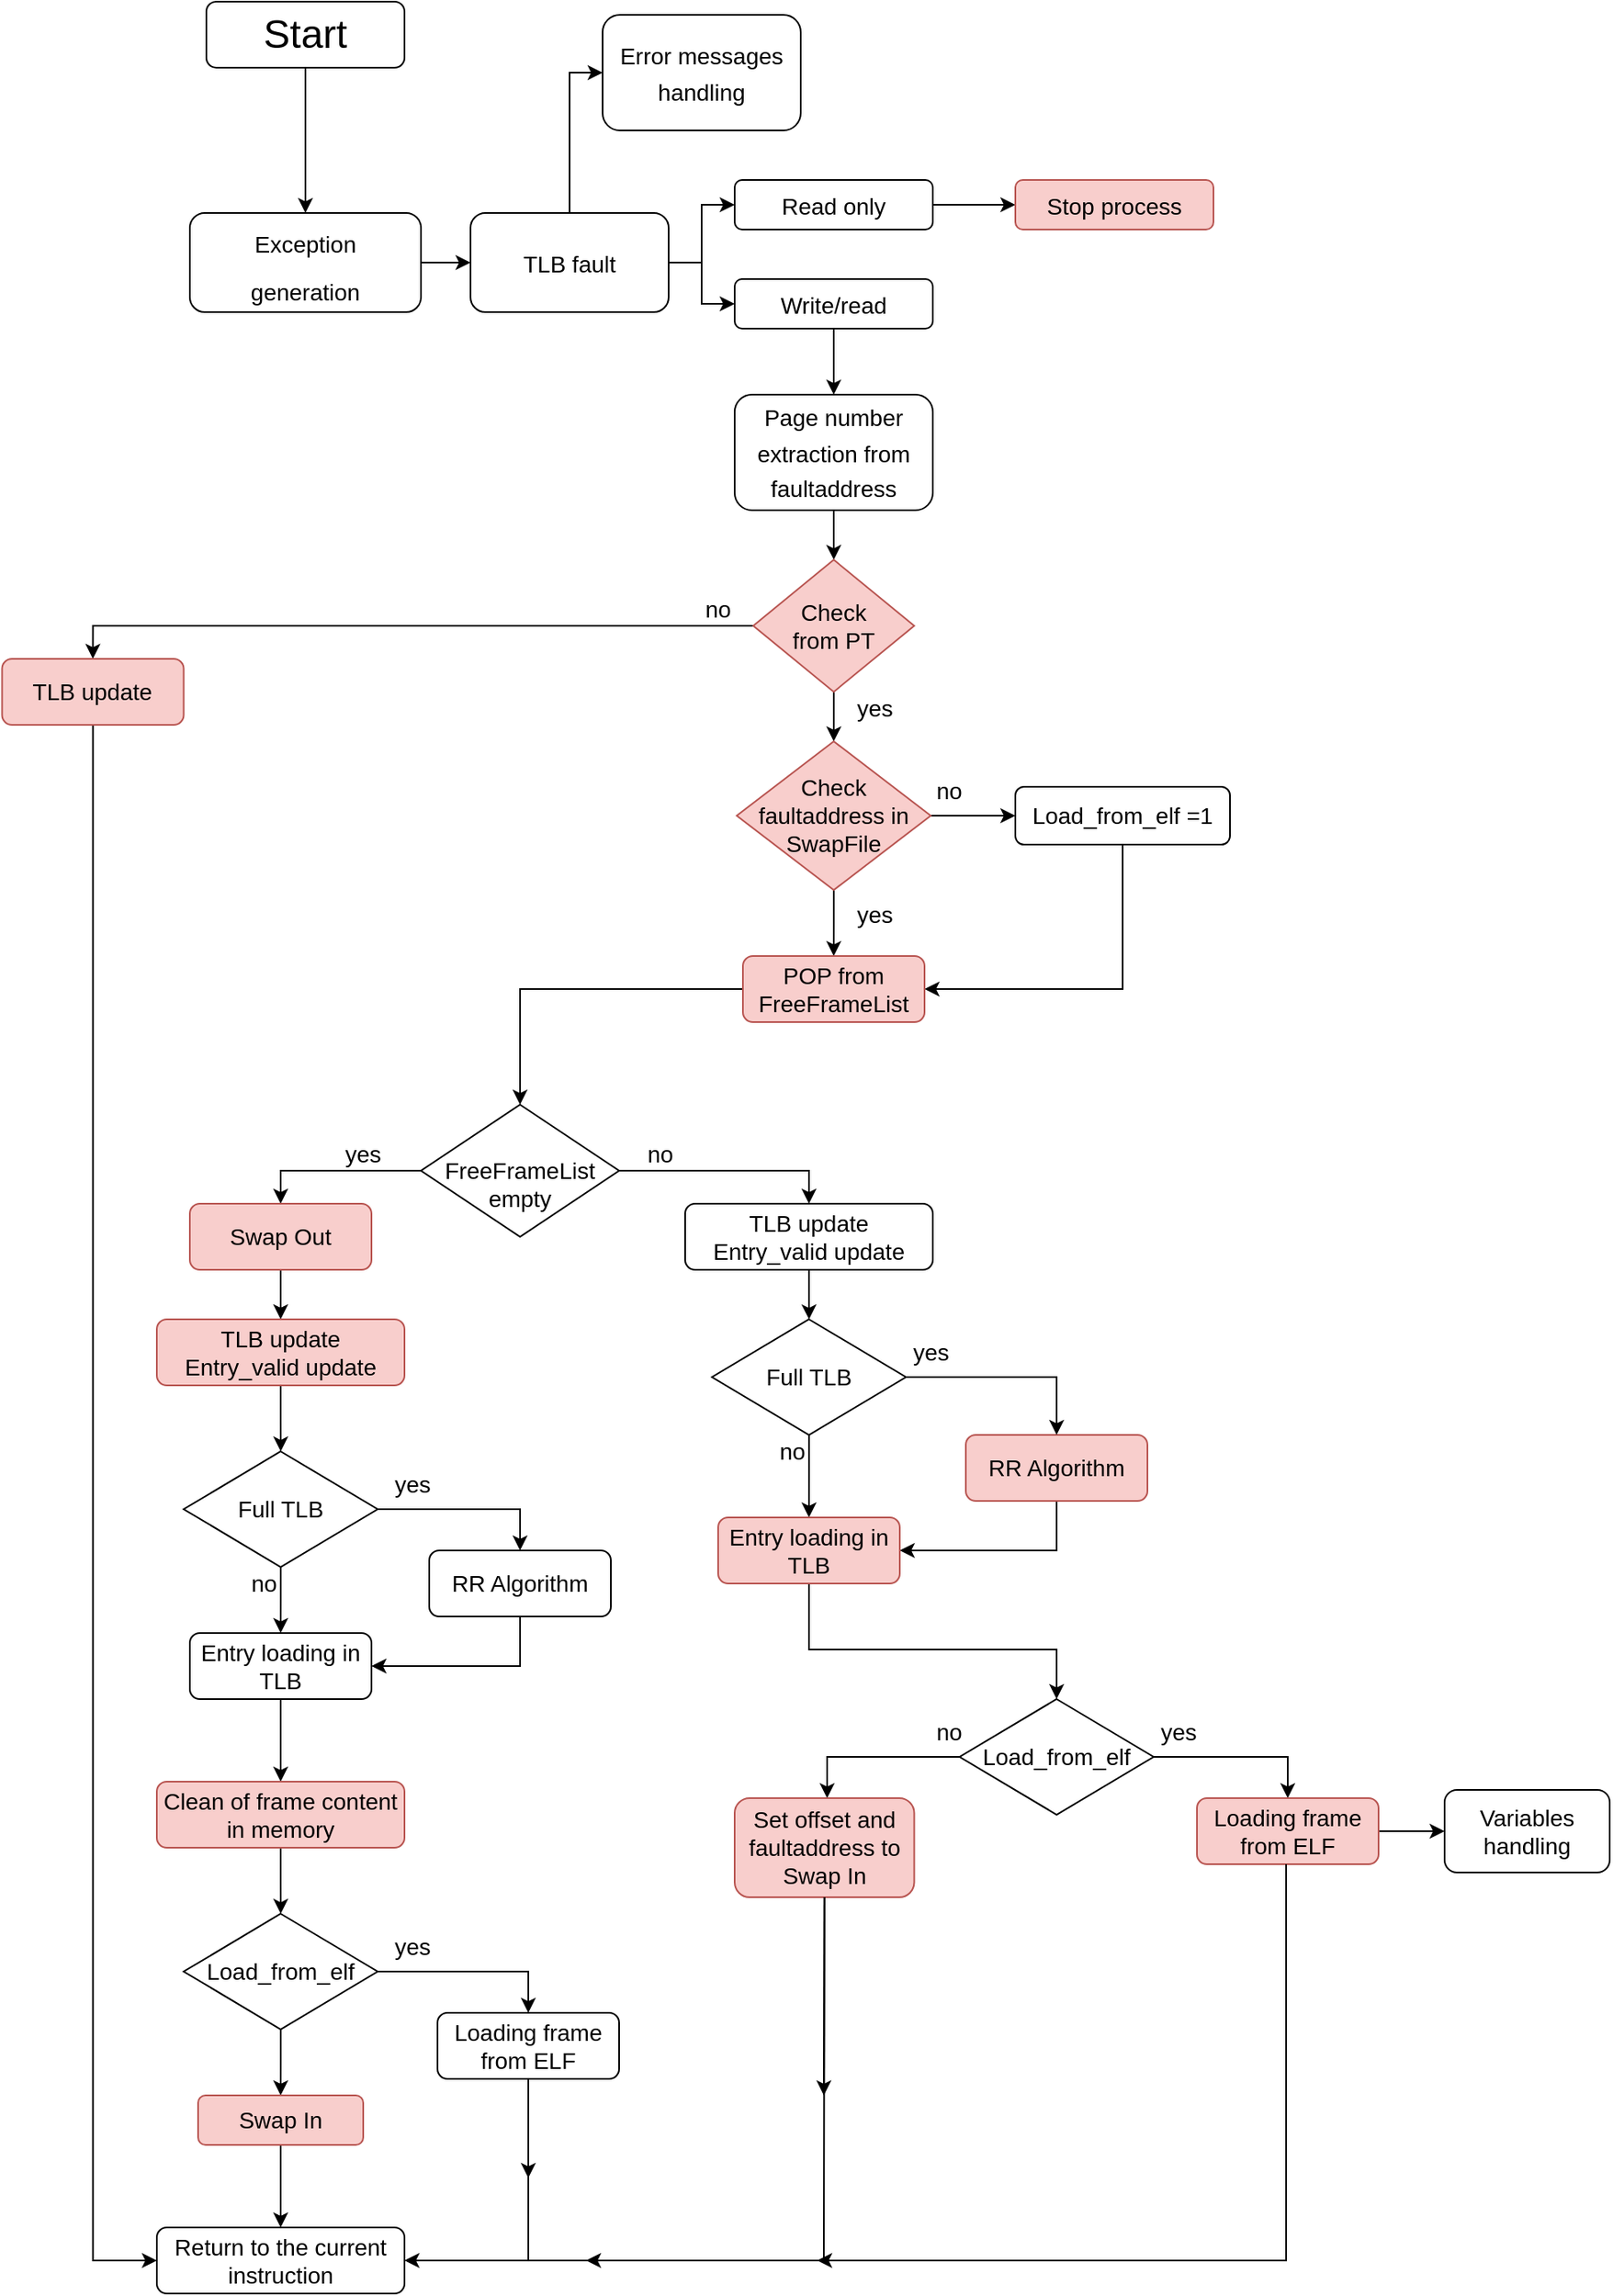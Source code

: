 <mxfile version="21.1.1" type="github" pages="3">
  <diagram id="C5RBs43oDa-KdzZeNtuy" name="VM Fault">
    <mxGraphModel dx="900" dy="529" grid="0" gridSize="10" guides="1" tooltips="1" connect="1" arrows="1" fold="1" page="1" pageScale="1" pageWidth="827" pageHeight="1169" math="0" shadow="0">
      <root>
        <mxCell id="WIyWlLk6GJQsqaUBKTNV-0" />
        <mxCell id="WIyWlLk6GJQsqaUBKTNV-1" parent="WIyWlLk6GJQsqaUBKTNV-0" />
        <mxCell id="gjD_-75JLr6LIN9-Wh-N-2" value="" style="edgeStyle=orthogonalEdgeStyle;rounded=0;orthogonalLoop=1;jettySize=auto;html=1;fontSize=18;" parent="WIyWlLk6GJQsqaUBKTNV-1" source="WIyWlLk6GJQsqaUBKTNV-3" target="gjD_-75JLr6LIN9-Wh-N-1" edge="1">
          <mxGeometry relative="1" as="geometry" />
        </mxCell>
        <mxCell id="WIyWlLk6GJQsqaUBKTNV-3" value="&lt;font style=&quot;font-size: 24px;&quot;&gt;Start&lt;/font&gt;" style="rounded=1;whiteSpace=wrap;html=1;fontSize=12;glass=0;strokeWidth=1;shadow=0;" parent="WIyWlLk6GJQsqaUBKTNV-1" vertex="1">
          <mxGeometry x="160" y="22" width="120" height="40" as="geometry" />
        </mxCell>
        <mxCell id="gjD_-75JLr6LIN9-Wh-N-12" value="" style="edgeStyle=orthogonalEdgeStyle;rounded=0;orthogonalLoop=1;jettySize=auto;html=1;fontSize=18;" parent="WIyWlLk6GJQsqaUBKTNV-1" source="gjD_-75JLr6LIN9-Wh-N-1" target="gjD_-75JLr6LIN9-Wh-N-9" edge="1">
          <mxGeometry relative="1" as="geometry" />
        </mxCell>
        <mxCell id="gjD_-75JLr6LIN9-Wh-N-1" value="&lt;div&gt;&lt;font style=&quot;font-size: 14px;&quot;&gt;Exception&lt;/font&gt; &lt;font style=&quot;font-size: 14px;&quot;&gt;&lt;br&gt;&lt;/font&gt;&lt;/div&gt;&lt;div&gt;&lt;font style=&quot;font-size: 14px;&quot;&gt;generation&lt;/font&gt;&lt;/div&gt;" style="rounded=1;whiteSpace=wrap;html=1;fontSize=24;" parent="WIyWlLk6GJQsqaUBKTNV-1" vertex="1">
          <mxGeometry x="150" y="150" width="140" height="60" as="geometry" />
        </mxCell>
        <mxCell id="gjD_-75JLr6LIN9-Wh-N-8" value="" style="edgeStyle=orthogonalEdgeStyle;rounded=0;orthogonalLoop=1;jettySize=auto;html=1;fontSize=18;" parent="WIyWlLk6GJQsqaUBKTNV-1" source="gjD_-75JLr6LIN9-Wh-N-3" target="gjD_-75JLr6LIN9-Wh-N-7" edge="1">
          <mxGeometry relative="1" as="geometry" />
        </mxCell>
        <mxCell id="gjD_-75JLr6LIN9-Wh-N-3" value="&lt;font style=&quot;font-size: 14px;&quot;&gt;Read only&lt;/font&gt;" style="rounded=1;whiteSpace=wrap;html=1;fontSize=18;" parent="WIyWlLk6GJQsqaUBKTNV-1" vertex="1">
          <mxGeometry x="480" y="130" width="120" height="30" as="geometry" />
        </mxCell>
        <mxCell id="gjD_-75JLr6LIN9-Wh-N-16" value="" style="edgeStyle=orthogonalEdgeStyle;rounded=0;orthogonalLoop=1;jettySize=auto;html=1;fontSize=14;" parent="WIyWlLk6GJQsqaUBKTNV-1" source="gjD_-75JLr6LIN9-Wh-N-4" target="gjD_-75JLr6LIN9-Wh-N-15" edge="1">
          <mxGeometry relative="1" as="geometry" />
        </mxCell>
        <mxCell id="gjD_-75JLr6LIN9-Wh-N-4" value="&lt;font style=&quot;font-size: 14px;&quot;&gt;Write/read&lt;/font&gt;" style="rounded=1;whiteSpace=wrap;html=1;fontSize=18;" parent="WIyWlLk6GJQsqaUBKTNV-1" vertex="1">
          <mxGeometry x="480" y="190" width="120" height="30" as="geometry" />
        </mxCell>
        <mxCell id="gjD_-75JLr6LIN9-Wh-N-7" value="&lt;font style=&quot;font-size: 14px;&quot;&gt;Stop process&lt;/font&gt;" style="rounded=1;whiteSpace=wrap;html=1;fontSize=18;fillColor=#f8cecc;strokeColor=#b85450;" parent="WIyWlLk6GJQsqaUBKTNV-1" vertex="1">
          <mxGeometry x="650" y="130" width="120" height="30" as="geometry" />
        </mxCell>
        <mxCell id="gjD_-75JLr6LIN9-Wh-N-10" value="" style="edgeStyle=orthogonalEdgeStyle;rounded=0;orthogonalLoop=1;jettySize=auto;html=1;fontSize=18;" parent="WIyWlLk6GJQsqaUBKTNV-1" source="gjD_-75JLr6LIN9-Wh-N-9" target="gjD_-75JLr6LIN9-Wh-N-4" edge="1">
          <mxGeometry relative="1" as="geometry" />
        </mxCell>
        <mxCell id="gjD_-75JLr6LIN9-Wh-N-11" style="edgeStyle=orthogonalEdgeStyle;rounded=0;orthogonalLoop=1;jettySize=auto;html=1;entryX=0;entryY=0.5;entryDx=0;entryDy=0;fontSize=18;" parent="WIyWlLk6GJQsqaUBKTNV-1" source="gjD_-75JLr6LIN9-Wh-N-9" target="gjD_-75JLr6LIN9-Wh-N-3" edge="1">
          <mxGeometry relative="1" as="geometry" />
        </mxCell>
        <mxCell id="gjD_-75JLr6LIN9-Wh-N-14" value="" style="edgeStyle=orthogonalEdgeStyle;rounded=0;orthogonalLoop=1;jettySize=auto;html=1;fontSize=18;" parent="WIyWlLk6GJQsqaUBKTNV-1" source="gjD_-75JLr6LIN9-Wh-N-9" target="gjD_-75JLr6LIN9-Wh-N-13" edge="1">
          <mxGeometry relative="1" as="geometry">
            <Array as="points">
              <mxPoint x="380" y="65" />
            </Array>
          </mxGeometry>
        </mxCell>
        <mxCell id="gjD_-75JLr6LIN9-Wh-N-9" value="&lt;font style=&quot;font-size: 14px;&quot;&gt;TLB fault&lt;/font&gt;" style="rounded=1;whiteSpace=wrap;html=1;fontSize=18;" parent="WIyWlLk6GJQsqaUBKTNV-1" vertex="1">
          <mxGeometry x="320" y="150" width="120" height="60" as="geometry" />
        </mxCell>
        <mxCell id="gjD_-75JLr6LIN9-Wh-N-13" value="&lt;font style=&quot;font-size: 14px;&quot;&gt;Error messages handling&lt;/font&gt;" style="rounded=1;whiteSpace=wrap;html=1;fontSize=18;" parent="WIyWlLk6GJQsqaUBKTNV-1" vertex="1">
          <mxGeometry x="400" y="30" width="120" height="70" as="geometry" />
        </mxCell>
        <mxCell id="gjD_-75JLr6LIN9-Wh-N-18" value="" style="edgeStyle=orthogonalEdgeStyle;rounded=0;orthogonalLoop=1;jettySize=auto;html=1;fontSize=14;" parent="WIyWlLk6GJQsqaUBKTNV-1" source="gjD_-75JLr6LIN9-Wh-N-15" target="gjD_-75JLr6LIN9-Wh-N-17" edge="1">
          <mxGeometry relative="1" as="geometry" />
        </mxCell>
        <mxCell id="gjD_-75JLr6LIN9-Wh-N-15" value="&lt;font style=&quot;font-size: 14px;&quot;&gt;Page number extraction from faultaddress&lt;/font&gt;" style="rounded=1;whiteSpace=wrap;html=1;fontSize=18;" parent="WIyWlLk6GJQsqaUBKTNV-1" vertex="1">
          <mxGeometry x="480" y="260" width="120" height="70" as="geometry" />
        </mxCell>
        <mxCell id="gjD_-75JLr6LIN9-Wh-N-20" value="" style="edgeStyle=orthogonalEdgeStyle;rounded=0;orthogonalLoop=1;jettySize=auto;html=1;fontSize=14;entryX=0.5;entryY=0;entryDx=0;entryDy=0;" parent="WIyWlLk6GJQsqaUBKTNV-1" source="gjD_-75JLr6LIN9-Wh-N-17" target="gjD_-75JLr6LIN9-Wh-N-23" edge="1">
          <mxGeometry relative="1" as="geometry">
            <mxPoint x="510" y="470" as="targetPoint" />
          </mxGeometry>
        </mxCell>
        <mxCell id="gjD_-75JLr6LIN9-Wh-N-25" style="edgeStyle=orthogonalEdgeStyle;rounded=0;orthogonalLoop=1;jettySize=auto;html=1;entryX=0.5;entryY=0;entryDx=0;entryDy=0;fontSize=14;" parent="WIyWlLk6GJQsqaUBKTNV-1" source="gjD_-75JLr6LIN9-Wh-N-17" target="gjD_-75JLr6LIN9-Wh-N-24" edge="1">
          <mxGeometry relative="1" as="geometry" />
        </mxCell>
        <mxCell id="gjD_-75JLr6LIN9-Wh-N-17" value="&lt;div&gt;Check &lt;br&gt;&lt;/div&gt;&lt;div&gt;from PT&lt;/div&gt;" style="rhombus;whiteSpace=wrap;html=1;fontSize=14;fillColor=#f8cecc;strokeColor=#b85450;" parent="WIyWlLk6GJQsqaUBKTNV-1" vertex="1">
          <mxGeometry x="491.25" y="360" width="97.5" height="80" as="geometry" />
        </mxCell>
        <mxCell id="gjD_-75JLr6LIN9-Wh-N-21" value="yes" style="text;html=1;strokeColor=none;fillColor=none;align=center;verticalAlign=middle;whiteSpace=wrap;rounded=0;fontSize=14;" parent="WIyWlLk6GJQsqaUBKTNV-1" vertex="1">
          <mxGeometry x="550" y="440" width="30" height="20" as="geometry" />
        </mxCell>
        <mxCell id="gjD_-75JLr6LIN9-Wh-N-22" value="no" style="text;html=1;strokeColor=none;fillColor=none;align=center;verticalAlign=middle;whiteSpace=wrap;rounded=0;fontSize=14;" parent="WIyWlLk6GJQsqaUBKTNV-1" vertex="1">
          <mxGeometry x="455" y="380" width="30" height="20" as="geometry" />
        </mxCell>
        <mxCell id="gjD_-75JLr6LIN9-Wh-N-28" value="" style="edgeStyle=orthogonalEdgeStyle;rounded=0;orthogonalLoop=1;jettySize=auto;html=1;fontSize=14;" parent="WIyWlLk6GJQsqaUBKTNV-1" source="gjD_-75JLr6LIN9-Wh-N-23" target="gjD_-75JLr6LIN9-Wh-N-27" edge="1">
          <mxGeometry relative="1" as="geometry" />
        </mxCell>
        <mxCell id="gjD_-75JLr6LIN9-Wh-N-32" value="" style="edgeStyle=orthogonalEdgeStyle;rounded=0;orthogonalLoop=1;jettySize=auto;html=1;fontSize=14;" parent="WIyWlLk6GJQsqaUBKTNV-1" source="gjD_-75JLr6LIN9-Wh-N-23" target="gjD_-75JLr6LIN9-Wh-N-30" edge="1">
          <mxGeometry relative="1" as="geometry" />
        </mxCell>
        <mxCell id="gjD_-75JLr6LIN9-Wh-N-23" value="&lt;font style=&quot;font-size: 14px;&quot;&gt;Check faultaddress in SwapFile&lt;/font&gt;" style="rhombus;whiteSpace=wrap;html=1;fontSize=14;fillColor=#f8cecc;strokeColor=#b85450;" parent="WIyWlLk6GJQsqaUBKTNV-1" vertex="1">
          <mxGeometry x="481.25" y="470" width="117.5" height="90" as="geometry" />
        </mxCell>
        <mxCell id="gjD_-75JLr6LIN9-Wh-N-97" style="edgeStyle=orthogonalEdgeStyle;rounded=0;orthogonalLoop=1;jettySize=auto;html=1;entryX=0;entryY=0.5;entryDx=0;entryDy=0;fontSize=14;" parent="WIyWlLk6GJQsqaUBKTNV-1" source="gjD_-75JLr6LIN9-Wh-N-24" target="gjD_-75JLr6LIN9-Wh-N-94" edge="1">
          <mxGeometry relative="1" as="geometry" />
        </mxCell>
        <mxCell id="gjD_-75JLr6LIN9-Wh-N-24" value="TLB update" style="rounded=1;whiteSpace=wrap;html=1;fontSize=14;fillColor=#f8cecc;strokeColor=#b85450;" parent="WIyWlLk6GJQsqaUBKTNV-1" vertex="1">
          <mxGeometry x="36.25" y="420" width="110" height="40" as="geometry" />
        </mxCell>
        <mxCell id="gjD_-75JLr6LIN9-Wh-N-37" style="edgeStyle=orthogonalEdgeStyle;rounded=0;orthogonalLoop=1;jettySize=auto;html=1;entryX=1;entryY=0.5;entryDx=0;entryDy=0;fontSize=14;" parent="WIyWlLk6GJQsqaUBKTNV-1" source="gjD_-75JLr6LIN9-Wh-N-27" target="gjD_-75JLr6LIN9-Wh-N-30" edge="1">
          <mxGeometry relative="1" as="geometry">
            <Array as="points">
              <mxPoint x="715" y="620" />
            </Array>
          </mxGeometry>
        </mxCell>
        <mxCell id="gjD_-75JLr6LIN9-Wh-N-27" value="Load_from_elf =1" style="rounded=1;whiteSpace=wrap;html=1;fontSize=14;" parent="WIyWlLk6GJQsqaUBKTNV-1" vertex="1">
          <mxGeometry x="650" y="497.5" width="130" height="35" as="geometry" />
        </mxCell>
        <mxCell id="gjD_-75JLr6LIN9-Wh-N-29" value="no" style="text;html=1;strokeColor=none;fillColor=none;align=center;verticalAlign=middle;whiteSpace=wrap;rounded=0;fontSize=14;" parent="WIyWlLk6GJQsqaUBKTNV-1" vertex="1">
          <mxGeometry x="595" y="490" width="30" height="20" as="geometry" />
        </mxCell>
        <mxCell id="gjD_-75JLr6LIN9-Wh-N-36" value="" style="edgeStyle=orthogonalEdgeStyle;rounded=0;orthogonalLoop=1;jettySize=auto;html=1;fontSize=14;" parent="WIyWlLk6GJQsqaUBKTNV-1" source="gjD_-75JLr6LIN9-Wh-N-30" target="gjD_-75JLr6LIN9-Wh-N-34" edge="1">
          <mxGeometry relative="1" as="geometry" />
        </mxCell>
        <mxCell id="gjD_-75JLr6LIN9-Wh-N-30" value="POP from FreeFrameList" style="rounded=1;whiteSpace=wrap;html=1;fontSize=14;fillColor=#f8cecc;strokeColor=#b85450;" parent="WIyWlLk6GJQsqaUBKTNV-1" vertex="1">
          <mxGeometry x="485" y="600" width="110" height="40" as="geometry" />
        </mxCell>
        <mxCell id="gjD_-75JLr6LIN9-Wh-N-33" value="yes" style="text;html=1;strokeColor=none;fillColor=none;align=center;verticalAlign=middle;whiteSpace=wrap;rounded=0;fontSize=14;" parent="WIyWlLk6GJQsqaUBKTNV-1" vertex="1">
          <mxGeometry x="550" y="565" width="30" height="20" as="geometry" />
        </mxCell>
        <mxCell id="gjD_-75JLr6LIN9-Wh-N-40" style="edgeStyle=orthogonalEdgeStyle;rounded=0;orthogonalLoop=1;jettySize=auto;html=1;entryX=0.5;entryY=0;entryDx=0;entryDy=0;fontSize=14;" parent="WIyWlLk6GJQsqaUBKTNV-1" source="gjD_-75JLr6LIN9-Wh-N-34" target="gjD_-75JLr6LIN9-Wh-N-39" edge="1">
          <mxGeometry relative="1" as="geometry" />
        </mxCell>
        <mxCell id="gjD_-75JLr6LIN9-Wh-N-43" style="edgeStyle=orthogonalEdgeStyle;rounded=0;orthogonalLoop=1;jettySize=auto;html=1;fontSize=14;entryX=0.5;entryY=0;entryDx=0;entryDy=0;" parent="WIyWlLk6GJQsqaUBKTNV-1" source="gjD_-75JLr6LIN9-Wh-N-34" target="gjD_-75JLr6LIN9-Wh-N-42" edge="1">
          <mxGeometry relative="1" as="geometry">
            <mxPoint x="620" y="710" as="targetPoint" />
          </mxGeometry>
        </mxCell>
        <mxCell id="gjD_-75JLr6LIN9-Wh-N-34" value="&lt;div&gt;&lt;br&gt;&lt;/div&gt;&lt;div&gt;FreeFrameList empty&lt;/div&gt;" style="rhombus;whiteSpace=wrap;html=1;fontSize=14;" parent="WIyWlLk6GJQsqaUBKTNV-1" vertex="1">
          <mxGeometry x="290" y="690" width="120" height="80" as="geometry" />
        </mxCell>
        <mxCell id="gjD_-75JLr6LIN9-Wh-N-54" value="" style="edgeStyle=orthogonalEdgeStyle;rounded=0;orthogonalLoop=1;jettySize=auto;html=1;fontSize=14;" parent="WIyWlLk6GJQsqaUBKTNV-1" source="gjD_-75JLr6LIN9-Wh-N-39" target="gjD_-75JLr6LIN9-Wh-N-53" edge="1">
          <mxGeometry relative="1" as="geometry" />
        </mxCell>
        <mxCell id="gjD_-75JLr6LIN9-Wh-N-39" value="Swap Out" style="rounded=1;whiteSpace=wrap;html=1;fontSize=14;fillColor=#f8cecc;strokeColor=#b85450;" parent="WIyWlLk6GJQsqaUBKTNV-1" vertex="1">
          <mxGeometry x="150" y="750" width="110" height="40" as="geometry" />
        </mxCell>
        <mxCell id="gjD_-75JLr6LIN9-Wh-N-41" value="yes" style="text;html=1;strokeColor=none;fillColor=none;align=center;verticalAlign=middle;whiteSpace=wrap;rounded=0;fontSize=14;" parent="WIyWlLk6GJQsqaUBKTNV-1" vertex="1">
          <mxGeometry x="240" y="710" width="30" height="20" as="geometry" />
        </mxCell>
        <mxCell id="gjD_-75JLr6LIN9-Wh-N-47" value="" style="edgeStyle=orthogonalEdgeStyle;rounded=0;orthogonalLoop=1;jettySize=auto;html=1;fontSize=14;" parent="WIyWlLk6GJQsqaUBKTNV-1" source="gjD_-75JLr6LIN9-Wh-N-42" target="gjD_-75JLr6LIN9-Wh-N-46" edge="1">
          <mxGeometry relative="1" as="geometry" />
        </mxCell>
        <mxCell id="gjD_-75JLr6LIN9-Wh-N-42" value="&lt;div&gt;TLB update&lt;/div&gt;&lt;div&gt;Entry_valid update&lt;br&gt;&lt;/div&gt;" style="rounded=1;whiteSpace=wrap;html=1;fontSize=14;" parent="WIyWlLk6GJQsqaUBKTNV-1" vertex="1">
          <mxGeometry x="450" y="750" width="150" height="40" as="geometry" />
        </mxCell>
        <mxCell id="gjD_-75JLr6LIN9-Wh-N-44" value="no" style="text;html=1;strokeColor=none;fillColor=none;align=center;verticalAlign=middle;whiteSpace=wrap;rounded=0;fontSize=14;" parent="WIyWlLk6GJQsqaUBKTNV-1" vertex="1">
          <mxGeometry x="420" y="710" width="30" height="20" as="geometry" />
        </mxCell>
        <mxCell id="gjD_-75JLr6LIN9-Wh-N-52" style="edgeStyle=orthogonalEdgeStyle;rounded=0;orthogonalLoop=1;jettySize=auto;html=1;entryX=1;entryY=0.5;entryDx=0;entryDy=0;fontSize=14;" parent="WIyWlLk6GJQsqaUBKTNV-1" source="gjD_-75JLr6LIN9-Wh-N-45" target="gjD_-75JLr6LIN9-Wh-N-49" edge="1">
          <mxGeometry relative="1" as="geometry">
            <Array as="points">
              <mxPoint x="675" y="960" />
            </Array>
          </mxGeometry>
        </mxCell>
        <mxCell id="gjD_-75JLr6LIN9-Wh-N-45" value="RR Algorithm" style="rounded=1;whiteSpace=wrap;html=1;fontSize=14;fillColor=#f8cecc;strokeColor=#b85450;" parent="WIyWlLk6GJQsqaUBKTNV-1" vertex="1">
          <mxGeometry x="620" y="890" width="110" height="40" as="geometry" />
        </mxCell>
        <mxCell id="gjD_-75JLr6LIN9-Wh-N-48" style="edgeStyle=orthogonalEdgeStyle;rounded=0;orthogonalLoop=1;jettySize=auto;html=1;entryX=0.5;entryY=0;entryDx=0;entryDy=0;fontSize=14;" parent="WIyWlLk6GJQsqaUBKTNV-1" source="gjD_-75JLr6LIN9-Wh-N-46" target="gjD_-75JLr6LIN9-Wh-N-45" edge="1">
          <mxGeometry relative="1" as="geometry" />
        </mxCell>
        <mxCell id="gjD_-75JLr6LIN9-Wh-N-51" value="" style="edgeStyle=orthogonalEdgeStyle;rounded=0;orthogonalLoop=1;jettySize=auto;html=1;fontSize=14;" parent="WIyWlLk6GJQsqaUBKTNV-1" source="gjD_-75JLr6LIN9-Wh-N-46" target="gjD_-75JLr6LIN9-Wh-N-49" edge="1">
          <mxGeometry relative="1" as="geometry" />
        </mxCell>
        <mxCell id="gjD_-75JLr6LIN9-Wh-N-46" value="Full TLB" style="rhombus;whiteSpace=wrap;html=1;fontSize=14;" parent="WIyWlLk6GJQsqaUBKTNV-1" vertex="1">
          <mxGeometry x="466.25" y="820" width="117.5" height="70" as="geometry" />
        </mxCell>
        <mxCell id="gjD_-75JLr6LIN9-Wh-N-68" value="" style="edgeStyle=orthogonalEdgeStyle;rounded=0;orthogonalLoop=1;jettySize=auto;html=1;fontSize=14;" parent="WIyWlLk6GJQsqaUBKTNV-1" source="gjD_-75JLr6LIN9-Wh-N-49" target="gjD_-75JLr6LIN9-Wh-N-67" edge="1">
          <mxGeometry relative="1" as="geometry">
            <Array as="points">
              <mxPoint x="525" y="1020" />
              <mxPoint x="675" y="1020" />
            </Array>
          </mxGeometry>
        </mxCell>
        <mxCell id="gjD_-75JLr6LIN9-Wh-N-49" value="Entry loading in TLB" style="rounded=1;whiteSpace=wrap;html=1;fontSize=14;fillColor=#f8cecc;strokeColor=#b85450;" parent="WIyWlLk6GJQsqaUBKTNV-1" vertex="1">
          <mxGeometry x="470" y="940" width="110" height="40" as="geometry" />
        </mxCell>
        <mxCell id="gjD_-75JLr6LIN9-Wh-N-57" value="" style="edgeStyle=orthogonalEdgeStyle;rounded=0;orthogonalLoop=1;jettySize=auto;html=1;fontSize=14;" parent="WIyWlLk6GJQsqaUBKTNV-1" source="gjD_-75JLr6LIN9-Wh-N-53" target="gjD_-75JLr6LIN9-Wh-N-56" edge="1">
          <mxGeometry relative="1" as="geometry" />
        </mxCell>
        <mxCell id="gjD_-75JLr6LIN9-Wh-N-53" value="&lt;div&gt;TLB update&lt;/div&gt;&lt;div&gt;Entry_valid update&lt;br&gt;&lt;/div&gt;" style="rounded=1;whiteSpace=wrap;html=1;fontSize=14;fillColor=#f8cecc;strokeColor=#b85450;" parent="WIyWlLk6GJQsqaUBKTNV-1" vertex="1">
          <mxGeometry x="130" y="820" width="150" height="40" as="geometry" />
        </mxCell>
        <mxCell id="gjD_-75JLr6LIN9-Wh-N-60" style="edgeStyle=orthogonalEdgeStyle;rounded=0;orthogonalLoop=1;jettySize=auto;html=1;entryX=0.5;entryY=0;entryDx=0;entryDy=0;fontSize=14;" parent="WIyWlLk6GJQsqaUBKTNV-1" source="gjD_-75JLr6LIN9-Wh-N-56" target="gjD_-75JLr6LIN9-Wh-N-59" edge="1">
          <mxGeometry relative="1" as="geometry" />
        </mxCell>
        <mxCell id="gjD_-75JLr6LIN9-Wh-N-62" value="" style="edgeStyle=orthogonalEdgeStyle;rounded=0;orthogonalLoop=1;jettySize=auto;html=1;fontSize=14;" parent="WIyWlLk6GJQsqaUBKTNV-1" source="gjD_-75JLr6LIN9-Wh-N-56" target="gjD_-75JLr6LIN9-Wh-N-61" edge="1">
          <mxGeometry relative="1" as="geometry" />
        </mxCell>
        <mxCell id="gjD_-75JLr6LIN9-Wh-N-56" value="Full TLB" style="rhombus;whiteSpace=wrap;html=1;fontSize=14;" parent="WIyWlLk6GJQsqaUBKTNV-1" vertex="1">
          <mxGeometry x="146.25" y="900" width="117.5" height="70" as="geometry" />
        </mxCell>
        <mxCell id="gjD_-75JLr6LIN9-Wh-N-65" style="edgeStyle=orthogonalEdgeStyle;rounded=0;orthogonalLoop=1;jettySize=auto;html=1;entryX=1;entryY=0.5;entryDx=0;entryDy=0;fontSize=14;" parent="WIyWlLk6GJQsqaUBKTNV-1" source="gjD_-75JLr6LIN9-Wh-N-59" target="gjD_-75JLr6LIN9-Wh-N-61" edge="1">
          <mxGeometry relative="1" as="geometry">
            <Array as="points">
              <mxPoint x="350" y="1030" />
            </Array>
          </mxGeometry>
        </mxCell>
        <mxCell id="gjD_-75JLr6LIN9-Wh-N-59" value="RR Algorithm" style="rounded=1;whiteSpace=wrap;html=1;fontSize=14;" parent="WIyWlLk6GJQsqaUBKTNV-1" vertex="1">
          <mxGeometry x="295" y="960" width="110" height="40" as="geometry" />
        </mxCell>
        <mxCell id="gjD_-75JLr6LIN9-Wh-N-83" value="" style="edgeStyle=orthogonalEdgeStyle;rounded=0;orthogonalLoop=1;jettySize=auto;html=1;fontSize=14;" parent="WIyWlLk6GJQsqaUBKTNV-1" source="gjD_-75JLr6LIN9-Wh-N-61" target="gjD_-75JLr6LIN9-Wh-N-82" edge="1">
          <mxGeometry relative="1" as="geometry" />
        </mxCell>
        <mxCell id="gjD_-75JLr6LIN9-Wh-N-61" value="Entry loading in TLB" style="rounded=1;whiteSpace=wrap;html=1;fontSize=14;" parent="WIyWlLk6GJQsqaUBKTNV-1" vertex="1">
          <mxGeometry x="150" y="1010" width="110" height="40" as="geometry" />
        </mxCell>
        <mxCell id="gjD_-75JLr6LIN9-Wh-N-70" style="edgeStyle=orthogonalEdgeStyle;rounded=0;orthogonalLoop=1;jettySize=auto;html=1;entryX=0.5;entryY=0;entryDx=0;entryDy=0;fontSize=14;" parent="WIyWlLk6GJQsqaUBKTNV-1" source="gjD_-75JLr6LIN9-Wh-N-67" target="gjD_-75JLr6LIN9-Wh-N-69" edge="1">
          <mxGeometry relative="1" as="geometry" />
        </mxCell>
        <mxCell id="gjD_-75JLr6LIN9-Wh-N-75" style="edgeStyle=orthogonalEdgeStyle;rounded=0;orthogonalLoop=1;jettySize=auto;html=1;exitX=0;exitY=0.5;exitDx=0;exitDy=0;fontSize=14;" parent="WIyWlLk6GJQsqaUBKTNV-1" source="gjD_-75JLr6LIN9-Wh-N-67" target="gjD_-75JLr6LIN9-Wh-N-72" edge="1">
          <mxGeometry relative="1" as="geometry">
            <Array as="points">
              <mxPoint x="536" y="1085" />
            </Array>
          </mxGeometry>
        </mxCell>
        <mxCell id="gjD_-75JLr6LIN9-Wh-N-67" value="Load_from_elf" style="rhombus;whiteSpace=wrap;html=1;fontSize=14;" parent="WIyWlLk6GJQsqaUBKTNV-1" vertex="1">
          <mxGeometry x="616.25" y="1050" width="117.5" height="70" as="geometry" />
        </mxCell>
        <mxCell id="gjD_-75JLr6LIN9-Wh-N-85" value="" style="edgeStyle=orthogonalEdgeStyle;rounded=0;orthogonalLoop=1;jettySize=auto;html=1;fontSize=14;" parent="WIyWlLk6GJQsqaUBKTNV-1" source="gjD_-75JLr6LIN9-Wh-N-69" target="gjD_-75JLr6LIN9-Wh-N-84" edge="1">
          <mxGeometry relative="1" as="geometry" />
        </mxCell>
        <mxCell id="gjD_-75JLr6LIN9-Wh-N-69" value="Loading frame from ELF" style="rounded=1;whiteSpace=wrap;html=1;fontSize=14;fillColor=#f8cecc;strokeColor=#b85450;" parent="WIyWlLk6GJQsqaUBKTNV-1" vertex="1">
          <mxGeometry x="760" y="1110" width="110" height="40" as="geometry" />
        </mxCell>
        <mxCell id="gjD_-75JLr6LIN9-Wh-N-71" value="no" style="text;html=1;strokeColor=none;fillColor=none;align=center;verticalAlign=middle;whiteSpace=wrap;rounded=0;fontSize=14;" parent="WIyWlLk6GJQsqaUBKTNV-1" vertex="1">
          <mxGeometry x="595" y="1060" width="30" height="20" as="geometry" />
        </mxCell>
        <mxCell id="gjD_-75JLr6LIN9-Wh-N-72" value="Set offset and faultaddress to Swap In" style="rounded=1;whiteSpace=wrap;html=1;fontSize=14;fillColor=#f8cecc;strokeColor=#b85450;" parent="WIyWlLk6GJQsqaUBKTNV-1" vertex="1">
          <mxGeometry x="480" y="1110" width="108.75" height="60" as="geometry" />
        </mxCell>
        <mxCell id="gjD_-75JLr6LIN9-Wh-N-76" value="yes" style="text;html=1;strokeColor=none;fillColor=none;align=center;verticalAlign=middle;whiteSpace=wrap;rounded=0;fontSize=14;" parent="WIyWlLk6GJQsqaUBKTNV-1" vertex="1">
          <mxGeometry x="733.75" y="1060" width="30" height="20" as="geometry" />
        </mxCell>
        <mxCell id="gjD_-75JLr6LIN9-Wh-N-77" value="yes" style="text;html=1;strokeColor=none;fillColor=none;align=center;verticalAlign=middle;whiteSpace=wrap;rounded=0;fontSize=14;" parent="WIyWlLk6GJQsqaUBKTNV-1" vertex="1">
          <mxGeometry x="583.75" y="830" width="30" height="20" as="geometry" />
        </mxCell>
        <mxCell id="gjD_-75JLr6LIN9-Wh-N-79" value="yes" style="text;html=1;strokeColor=none;fillColor=none;align=center;verticalAlign=middle;whiteSpace=wrap;rounded=0;fontSize=14;" parent="WIyWlLk6GJQsqaUBKTNV-1" vertex="1">
          <mxGeometry x="270" y="910" width="30" height="20" as="geometry" />
        </mxCell>
        <mxCell id="gjD_-75JLr6LIN9-Wh-N-80" value="no" style="text;html=1;strokeColor=none;fillColor=none;align=center;verticalAlign=middle;whiteSpace=wrap;rounded=0;fontSize=14;" parent="WIyWlLk6GJQsqaUBKTNV-1" vertex="1">
          <mxGeometry x="180" y="970" width="30" height="20" as="geometry" />
        </mxCell>
        <mxCell id="gjD_-75JLr6LIN9-Wh-N-81" value="no" style="text;html=1;strokeColor=none;fillColor=none;align=center;verticalAlign=middle;whiteSpace=wrap;rounded=0;fontSize=14;" parent="WIyWlLk6GJQsqaUBKTNV-1" vertex="1">
          <mxGeometry x="500" y="890" width="30" height="20" as="geometry" />
        </mxCell>
        <mxCell id="gjD_-75JLr6LIN9-Wh-N-87" value="" style="edgeStyle=orthogonalEdgeStyle;rounded=0;orthogonalLoop=1;jettySize=auto;html=1;fontSize=14;" parent="WIyWlLk6GJQsqaUBKTNV-1" source="gjD_-75JLr6LIN9-Wh-N-82" target="gjD_-75JLr6LIN9-Wh-N-86" edge="1">
          <mxGeometry relative="1" as="geometry" />
        </mxCell>
        <mxCell id="gjD_-75JLr6LIN9-Wh-N-82" value="Clean of frame content in memory" style="rounded=1;whiteSpace=wrap;html=1;fontSize=14;fillColor=#f8cecc;strokeColor=#b85450;" parent="WIyWlLk6GJQsqaUBKTNV-1" vertex="1">
          <mxGeometry x="130" y="1100" width="150" height="40" as="geometry" />
        </mxCell>
        <mxCell id="gjD_-75JLr6LIN9-Wh-N-84" value="Variables handling" style="rounded=1;whiteSpace=wrap;html=1;fontSize=14;" parent="WIyWlLk6GJQsqaUBKTNV-1" vertex="1">
          <mxGeometry x="910" y="1105" width="100" height="50" as="geometry" />
        </mxCell>
        <mxCell id="gjD_-75JLr6LIN9-Wh-N-89" style="edgeStyle=orthogonalEdgeStyle;rounded=0;orthogonalLoop=1;jettySize=auto;html=1;entryX=0.5;entryY=0;entryDx=0;entryDy=0;fontSize=14;" parent="WIyWlLk6GJQsqaUBKTNV-1" source="gjD_-75JLr6LIN9-Wh-N-86" target="gjD_-75JLr6LIN9-Wh-N-88" edge="1">
          <mxGeometry relative="1" as="geometry" />
        </mxCell>
        <mxCell id="gjD_-75JLr6LIN9-Wh-N-92" value="" style="edgeStyle=orthogonalEdgeStyle;rounded=0;orthogonalLoop=1;jettySize=auto;html=1;fontSize=14;" parent="WIyWlLk6GJQsqaUBKTNV-1" source="gjD_-75JLr6LIN9-Wh-N-86" target="gjD_-75JLr6LIN9-Wh-N-91" edge="1">
          <mxGeometry relative="1" as="geometry" />
        </mxCell>
        <mxCell id="gjD_-75JLr6LIN9-Wh-N-86" value="Load_from_elf" style="rhombus;whiteSpace=wrap;html=1;fontSize=14;" parent="WIyWlLk6GJQsqaUBKTNV-1" vertex="1">
          <mxGeometry x="146.25" y="1180" width="117.5" height="70" as="geometry" />
        </mxCell>
        <mxCell id="gjD_-75JLr6LIN9-Wh-N-96" style="edgeStyle=orthogonalEdgeStyle;rounded=0;orthogonalLoop=1;jettySize=auto;html=1;entryX=1;entryY=0.5;entryDx=0;entryDy=0;fontSize=14;" parent="WIyWlLk6GJQsqaUBKTNV-1" source="gjD_-75JLr6LIN9-Wh-N-88" target="gjD_-75JLr6LIN9-Wh-N-94" edge="1">
          <mxGeometry relative="1" as="geometry">
            <Array as="points">
              <mxPoint x="355" y="1390" />
            </Array>
          </mxGeometry>
        </mxCell>
        <mxCell id="gjD_-75JLr6LIN9-Wh-N-88" value="Loading frame from ELF" style="rounded=1;whiteSpace=wrap;html=1;fontSize=14;" parent="WIyWlLk6GJQsqaUBKTNV-1" vertex="1">
          <mxGeometry x="300" y="1240" width="110" height="40" as="geometry" />
        </mxCell>
        <mxCell id="gjD_-75JLr6LIN9-Wh-N-90" value="yes" style="text;html=1;strokeColor=none;fillColor=none;align=center;verticalAlign=middle;whiteSpace=wrap;rounded=0;fontSize=14;" parent="WIyWlLk6GJQsqaUBKTNV-1" vertex="1">
          <mxGeometry x="270" y="1190" width="30" height="20" as="geometry" />
        </mxCell>
        <mxCell id="gjD_-75JLr6LIN9-Wh-N-95" value="" style="edgeStyle=orthogonalEdgeStyle;rounded=0;orthogonalLoop=1;jettySize=auto;html=1;fontSize=14;" parent="WIyWlLk6GJQsqaUBKTNV-1" source="gjD_-75JLr6LIN9-Wh-N-91" target="gjD_-75JLr6LIN9-Wh-N-94" edge="1">
          <mxGeometry relative="1" as="geometry" />
        </mxCell>
        <mxCell id="gjD_-75JLr6LIN9-Wh-N-91" value="Swap In" style="rounded=1;whiteSpace=wrap;html=1;fontSize=14;fillColor=#f8cecc;strokeColor=#b85450;" parent="WIyWlLk6GJQsqaUBKTNV-1" vertex="1">
          <mxGeometry x="155" y="1290" width="100" height="30" as="geometry" />
        </mxCell>
        <mxCell id="gjD_-75JLr6LIN9-Wh-N-94" value="Return to the current instruction" style="rounded=1;whiteSpace=wrap;html=1;fontSize=14;" parent="WIyWlLk6GJQsqaUBKTNV-1" vertex="1">
          <mxGeometry x="130" y="1370" width="150" height="40" as="geometry" />
        </mxCell>
        <mxCell id="gjD_-75JLr6LIN9-Wh-N-100" value="" style="endArrow=classic;html=1;rounded=0;fontSize=14;exitX=0.5;exitY=1;exitDx=0;exitDy=0;" parent="WIyWlLk6GJQsqaUBKTNV-1" source="gjD_-75JLr6LIN9-Wh-N-72" edge="1">
          <mxGeometry width="50" height="50" relative="1" as="geometry">
            <mxPoint x="560" y="1200" as="sourcePoint" />
            <mxPoint x="390" y="1390" as="targetPoint" />
            <Array as="points">
              <mxPoint x="534" y="1390" />
              <mxPoint x="390" y="1390" />
            </Array>
          </mxGeometry>
        </mxCell>
        <mxCell id="gjD_-75JLr6LIN9-Wh-N-101" value="" style="endArrow=classic;html=1;rounded=0;fontSize=14;exitX=0.5;exitY=1;exitDx=0;exitDy=0;" parent="WIyWlLk6GJQsqaUBKTNV-1" edge="1">
          <mxGeometry width="50" height="50" relative="1" as="geometry">
            <mxPoint x="814" y="1150" as="sourcePoint" />
            <mxPoint x="530" y="1390" as="targetPoint" />
            <Array as="points">
              <mxPoint x="814" y="1390" />
              <mxPoint x="720" y="1390" />
            </Array>
          </mxGeometry>
        </mxCell>
        <mxCell id="gjD_-75JLr6LIN9-Wh-N-102" value="" style="endArrow=classic;html=1;rounded=0;fontSize=14;exitX=0.5;exitY=1;exitDx=0;exitDy=0;" parent="WIyWlLk6GJQsqaUBKTNV-1" source="gjD_-75JLr6LIN9-Wh-N-72" edge="1">
          <mxGeometry width="50" height="50" relative="1" as="geometry">
            <mxPoint x="540" y="1200" as="sourcePoint" />
            <mxPoint x="534" y="1290" as="targetPoint" />
          </mxGeometry>
        </mxCell>
        <mxCell id="gjD_-75JLr6LIN9-Wh-N-103" value="" style="endArrow=none;html=1;rounded=0;fontSize=14;" parent="WIyWlLk6GJQsqaUBKTNV-1" edge="1">
          <mxGeometry width="50" height="50" relative="1" as="geometry">
            <mxPoint x="350" y="1390" as="sourcePoint" />
            <mxPoint x="540" y="1390" as="targetPoint" />
            <Array as="points" />
          </mxGeometry>
        </mxCell>
        <mxCell id="gjD_-75JLr6LIN9-Wh-N-104" value="" style="endArrow=classic;html=1;rounded=0;fontSize=14;exitX=0.5;exitY=1;exitDx=0;exitDy=0;" parent="WIyWlLk6GJQsqaUBKTNV-1" source="gjD_-75JLr6LIN9-Wh-N-88" edge="1">
          <mxGeometry width="50" height="50" relative="1" as="geometry">
            <mxPoint x="560" y="1230" as="sourcePoint" />
            <mxPoint x="355" y="1340" as="targetPoint" />
          </mxGeometry>
        </mxCell>
      </root>
    </mxGraphModel>
  </diagram>
  <diagram id="Q97-YZjc1qkE5XeFl5iF" name="Memory management">
    <mxGraphModel dx="900" dy="529" grid="1" gridSize="10" guides="1" tooltips="1" connect="1" arrows="1" fold="1" page="1" pageScale="1" pageWidth="827" pageHeight="1169" math="0" shadow="0">
      <root>
        <mxCell id="0" />
        <mxCell id="1" parent="0" />
        <mxCell id="xzF2-169_sO8-WdLVfYL-7" value="" style="edgeStyle=orthogonalEdgeStyle;rounded=0;orthogonalLoop=1;jettySize=auto;html=1;" parent="1" source="xzF2-169_sO8-WdLVfYL-1" target="xzF2-169_sO8-WdLVfYL-6" edge="1">
          <mxGeometry relative="1" as="geometry" />
        </mxCell>
        <mxCell id="xzF2-169_sO8-WdLVfYL-1" value="Get first &amp;amp; last&lt;br&gt;physical address" style="rounded=1;whiteSpace=wrap;html=1;" parent="1" vertex="1">
          <mxGeometry x="120" y="210" width="100" height="50" as="geometry" />
        </mxCell>
        <mxCell id="xzF2-169_sO8-WdLVfYL-3" style="edgeStyle=orthogonalEdgeStyle;rounded=0;orthogonalLoop=1;jettySize=auto;html=1;exitX=0.5;exitY=1;exitDx=0;exitDy=0;entryX=0.5;entryY=0;entryDx=0;entryDy=0;" parent="1" source="xzF2-169_sO8-WdLVfYL-2" target="xzF2-169_sO8-WdLVfYL-1" edge="1">
          <mxGeometry relative="1" as="geometry">
            <mxPoint x="175" y="210" as="targetPoint" />
            <mxPoint x="200" y="190" as="sourcePoint" />
          </mxGeometry>
        </mxCell>
        <mxCell id="xzF2-169_sO8-WdLVfYL-2" value="START" style="ellipse;whiteSpace=wrap;html=1;" parent="1" vertex="1">
          <mxGeometry x="125" y="130" width="90" height="50" as="geometry" />
        </mxCell>
        <mxCell id="xzF2-169_sO8-WdLVfYL-9" value="" style="edgeStyle=orthogonalEdgeStyle;rounded=0;orthogonalLoop=1;jettySize=auto;html=1;" parent="1" source="xzF2-169_sO8-WdLVfYL-6" target="xzF2-169_sO8-WdLVfYL-8" edge="1">
          <mxGeometry relative="1" as="geometry" />
        </mxCell>
        <mxCell id="xzF2-169_sO8-WdLVfYL-6" value="Compute number of available frames" style="rounded=1;whiteSpace=wrap;html=1;" parent="1" vertex="1">
          <mxGeometry x="250" y="210" width="120" height="50" as="geometry" />
        </mxCell>
        <mxCell id="xzF2-169_sO8-WdLVfYL-11" value="" style="edgeStyle=orthogonalEdgeStyle;rounded=0;orthogonalLoop=1;jettySize=auto;html=1;" parent="1" source="xzF2-169_sO8-WdLVfYL-8" target="xzF2-169_sO8-WdLVfYL-10" edge="1">
          <mxGeometry relative="1" as="geometry" />
        </mxCell>
        <mxCell id="xzF2-169_sO8-WdLVfYL-8" value="Allocate space for memory management structures" style="rounded=1;whiteSpace=wrap;html=1;" parent="1" vertex="1">
          <mxGeometry x="400" y="205" width="130" height="60" as="geometry" />
        </mxCell>
        <mxCell id="xzF2-169_sO8-WdLVfYL-14" value="" style="edgeStyle=orthogonalEdgeStyle;rounded=0;orthogonalLoop=1;jettySize=auto;html=1;" parent="1" source="xzF2-169_sO8-WdLVfYL-10" target="xzF2-169_sO8-WdLVfYL-13" edge="1">
          <mxGeometry relative="1" as="geometry" />
        </mxCell>
        <mxCell id="xzF2-169_sO8-WdLVfYL-10" value="Initialize the allocated structures" style="rounded=1;whiteSpace=wrap;html=1;" parent="1" vertex="1">
          <mxGeometry x="560" y="210" width="110" height="50" as="geometry" />
        </mxCell>
        <mxCell id="xzF2-169_sO8-WdLVfYL-16" value="" style="edgeStyle=orthogonalEdgeStyle;rounded=0;orthogonalLoop=1;jettySize=auto;html=1;" parent="1" source="xzF2-169_sO8-WdLVfYL-13" target="xzF2-169_sO8-WdLVfYL-15" edge="1">
          <mxGeometry relative="1" as="geometry" />
        </mxCell>
        <mxCell id="xzF2-169_sO8-WdLVfYL-13" value="Set first page as allocated" style="rounded=1;whiteSpace=wrap;html=1;" parent="1" vertex="1">
          <mxGeometry x="700" y="210" width="100" height="50" as="geometry" />
        </mxCell>
        <mxCell id="xzF2-169_sO8-WdLVfYL-19" value="" style="edgeStyle=orthogonalEdgeStyle;rounded=0;orthogonalLoop=1;jettySize=auto;html=1;" parent="1" source="xzF2-169_sO8-WdLVfYL-15" target="xzF2-169_sO8-WdLVfYL-18" edge="1">
          <mxGeometry relative="1" as="geometry" />
        </mxCell>
        <mxCell id="xzF2-169_sO8-WdLVfYL-15" value="set ram_initialized boolean to true" style="rounded=1;whiteSpace=wrap;html=1;" parent="1" vertex="1">
          <mxGeometry x="830" y="210" width="110" height="50" as="geometry" />
        </mxCell>
        <mxCell id="xzF2-169_sO8-WdLVfYL-18" value="STOP" style="ellipse;whiteSpace=wrap;html=1;" parent="1" vertex="1">
          <mxGeometry x="840" y="290" width="90" height="50" as="geometry" />
        </mxCell>
        <mxCell id="xzF2-169_sO8-WdLVfYL-21" value="&lt;font style=&quot;font-size: 31px;&quot;&gt;INITIALIZATION&lt;/font&gt;" style="text;html=1;strokeColor=none;fillColor=none;align=center;verticalAlign=middle;whiteSpace=wrap;rounded=0;" parent="1" vertex="1">
          <mxGeometry x="120" y="70" width="260" height="50" as="geometry" />
        </mxCell>
        <mxCell id="xzF2-169_sO8-WdLVfYL-22" value="&lt;font style=&quot;font-size: 31px;&quot;&gt;ALLOCATION&lt;/font&gt;" style="text;html=1;strokeColor=none;fillColor=none;align=center;verticalAlign=middle;whiteSpace=wrap;rounded=0;" parent="1" vertex="1">
          <mxGeometry x="120" y="370" width="230" height="50" as="geometry" />
        </mxCell>
        <mxCell id="xRZFoAtRTlZ39J5naziJ-2" value="" style="edgeStyle=orthogonalEdgeStyle;rounded=0;orthogonalLoop=1;jettySize=auto;html=1;" parent="1" source="xzF2-169_sO8-WdLVfYL-23" target="xRZFoAtRTlZ39J5naziJ-1" edge="1">
          <mxGeometry relative="1" as="geometry" />
        </mxCell>
        <mxCell id="xzF2-169_sO8-WdLVfYL-23" value="START" style="ellipse;whiteSpace=wrap;html=1;" parent="1" vertex="1">
          <mxGeometry x="125" y="430" width="90" height="50" as="geometry" />
        </mxCell>
        <mxCell id="xRZFoAtRTlZ39J5naziJ-4" style="edgeStyle=orthogonalEdgeStyle;rounded=0;orthogonalLoop=1;jettySize=auto;html=1;entryX=0;entryY=0.5;entryDx=0;entryDy=0;" parent="1" source="xRZFoAtRTlZ39J5naziJ-1" target="xRZFoAtRTlZ39J5naziJ-3" edge="1">
          <mxGeometry relative="1" as="geometry" />
        </mxCell>
        <mxCell id="xRZFoAtRTlZ39J5naziJ-1" value="Convert requested pages to bytes" style="rounded=1;whiteSpace=wrap;html=1;" parent="1" vertex="1">
          <mxGeometry x="115" y="510" width="110" height="50" as="geometry" />
        </mxCell>
        <mxCell id="xRZFoAtRTlZ39J5naziJ-6" style="edgeStyle=orthogonalEdgeStyle;rounded=0;orthogonalLoop=1;jettySize=auto;html=1;entryX=0.5;entryY=0;entryDx=0;entryDy=0;" parent="1" source="xRZFoAtRTlZ39J5naziJ-3" target="xRZFoAtRTlZ39J5naziJ-5" edge="1">
          <mxGeometry relative="1" as="geometry" />
        </mxCell>
        <mxCell id="xRZFoAtRTlZ39J5naziJ-11" value="" style="edgeStyle=orthogonalEdgeStyle;rounded=0;orthogonalLoop=1;jettySize=auto;html=1;" parent="1" source="xRZFoAtRTlZ39J5naziJ-3" target="xRZFoAtRTlZ39J5naziJ-10" edge="1">
          <mxGeometry relative="1" as="geometry" />
        </mxCell>
        <mxCell id="xRZFoAtRTlZ39J5naziJ-3" value="Requested size &lt;br&gt;higher than &lt;br&gt;available space?" style="rhombus;whiteSpace=wrap;html=1;" parent="1" vertex="1">
          <mxGeometry x="378" y="477.5" width="140" height="115" as="geometry" />
        </mxCell>
        <mxCell id="xRZFoAtRTlZ39J5naziJ-60" style="edgeStyle=orthogonalEdgeStyle;rounded=0;orthogonalLoop=1;jettySize=auto;html=1;entryX=0.5;entryY=0;entryDx=0;entryDy=0;" parent="1" source="xRZFoAtRTlZ39J5naziJ-5" target="xRZFoAtRTlZ39J5naziJ-50" edge="1">
          <mxGeometry relative="1" as="geometry" />
        </mxCell>
        <mxCell id="xRZFoAtRTlZ39J5naziJ-5" value="Return 0" style="rounded=1;whiteSpace=wrap;html=1;" parent="1" vertex="1">
          <mxGeometry x="870" y="565" width="100" height="50" as="geometry" />
        </mxCell>
        <mxCell id="xRZFoAtRTlZ39J5naziJ-7" value="Y" style="text;html=1;strokeColor=none;fillColor=none;align=center;verticalAlign=middle;whiteSpace=wrap;rounded=0;" parent="1" vertex="1">
          <mxGeometry x="495" y="510" width="60" height="30" as="geometry" />
        </mxCell>
        <mxCell id="xRZFoAtRTlZ39J5naziJ-19" style="edgeStyle=orthogonalEdgeStyle;rounded=0;orthogonalLoop=1;jettySize=auto;html=1;entryX=0;entryY=0.5;entryDx=0;entryDy=0;" parent="1" source="xRZFoAtRTlZ39J5naziJ-10" target="xRZFoAtRTlZ39J5naziJ-13" edge="1">
          <mxGeometry relative="1" as="geometry" />
        </mxCell>
        <mxCell id="xRZFoAtRTlZ39J5naziJ-23" style="edgeStyle=orthogonalEdgeStyle;rounded=0;orthogonalLoop=1;jettySize=auto;html=1;entryX=1;entryY=0.5;entryDx=0;entryDy=0;" parent="1" source="xRZFoAtRTlZ39J5naziJ-10" target="xRZFoAtRTlZ39J5naziJ-22" edge="1">
          <mxGeometry relative="1" as="geometry" />
        </mxCell>
        <mxCell id="xRZFoAtRTlZ39J5naziJ-10" value="Is memory system &lt;br&gt;initialized?" style="rhombus;whiteSpace=wrap;html=1;" parent="1" vertex="1">
          <mxGeometry x="378" y="640" width="140" height="80" as="geometry" />
        </mxCell>
        <mxCell id="xRZFoAtRTlZ39J5naziJ-12" value="N" style="text;html=1;strokeColor=none;fillColor=none;align=center;verticalAlign=middle;whiteSpace=wrap;rounded=0;" parent="1" vertex="1">
          <mxGeometry x="410" y="585" width="60" height="30" as="geometry" />
        </mxCell>
        <mxCell id="xRZFoAtRTlZ39J5naziJ-17" style="edgeStyle=orthogonalEdgeStyle;rounded=0;orthogonalLoop=1;jettySize=auto;html=1;entryX=0.5;entryY=0;entryDx=0;entryDy=0;" parent="1" source="xRZFoAtRTlZ39J5naziJ-13" target="xRZFoAtRTlZ39J5naziJ-14" edge="1">
          <mxGeometry relative="1" as="geometry" />
        </mxCell>
        <mxCell id="xRZFoAtRTlZ39J5naziJ-13" value="Store firstpaddr to a TMP variable" style="rounded=1;whiteSpace=wrap;html=1;" parent="1" vertex="1">
          <mxGeometry x="720" y="650" width="120" height="60" as="geometry" />
        </mxCell>
        <mxCell id="xRZFoAtRTlZ39J5naziJ-18" style="edgeStyle=orthogonalEdgeStyle;rounded=0;orthogonalLoop=1;jettySize=auto;html=1;entryX=0.5;entryY=0;entryDx=0;entryDy=0;" parent="1" source="xRZFoAtRTlZ39J5naziJ-14" target="xRZFoAtRTlZ39J5naziJ-15" edge="1">
          <mxGeometry relative="1" as="geometry" />
        </mxCell>
        <mxCell id="xRZFoAtRTlZ39J5naziJ-14" value="Update firstpaddr" style="rounded=1;whiteSpace=wrap;html=1;" parent="1" vertex="1">
          <mxGeometry x="720" y="740" width="120" height="40" as="geometry" />
        </mxCell>
        <mxCell id="xRZFoAtRTlZ39J5naziJ-57" style="edgeStyle=orthogonalEdgeStyle;rounded=0;orthogonalLoop=1;jettySize=auto;html=1;endArrow=none;endFill=0;" parent="1" source="xRZFoAtRTlZ39J5naziJ-15" edge="1">
          <mxGeometry relative="1" as="geometry">
            <mxPoint x="780" y="1080" as="targetPoint" />
            <Array as="points">
              <mxPoint x="780" y="1080" />
            </Array>
          </mxGeometry>
        </mxCell>
        <mxCell id="xRZFoAtRTlZ39J5naziJ-15" value="Return TMP variable" style="rounded=1;whiteSpace=wrap;html=1;" parent="1" vertex="1">
          <mxGeometry x="720" y="810" width="120" height="40" as="geometry" />
        </mxCell>
        <mxCell id="xRZFoAtRTlZ39J5naziJ-20" value="N" style="text;html=1;strokeColor=none;fillColor=none;align=center;verticalAlign=middle;whiteSpace=wrap;rounded=0;" parent="1" vertex="1">
          <mxGeometry x="495" y="655" width="60" height="30" as="geometry" />
        </mxCell>
        <mxCell id="xRZFoAtRTlZ39J5naziJ-21" value="Y" style="text;html=1;strokeColor=none;fillColor=none;align=center;verticalAlign=middle;whiteSpace=wrap;rounded=0;" parent="1" vertex="1">
          <mxGeometry x="340" y="655" width="60" height="30" as="geometry" />
        </mxCell>
        <mxCell id="xRZFoAtRTlZ39J5naziJ-25" style="edgeStyle=orthogonalEdgeStyle;rounded=0;orthogonalLoop=1;jettySize=auto;html=1;entryX=0.5;entryY=0;entryDx=0;entryDy=0;" parent="1" source="xRZFoAtRTlZ39J5naziJ-22" target="xRZFoAtRTlZ39J5naziJ-24" edge="1">
          <mxGeometry relative="1" as="geometry" />
        </mxCell>
        <mxCell id="xRZFoAtRTlZ39J5naziJ-22" value="Initialize index, total available frames and free contiguous frames" style="rounded=1;whiteSpace=wrap;html=1;" parent="1" vertex="1">
          <mxGeometry x="105" y="650" width="130" height="60" as="geometry" />
        </mxCell>
        <mxCell id="xRZFoAtRTlZ39J5naziJ-29" style="edgeStyle=orthogonalEdgeStyle;rounded=0;orthogonalLoop=1;jettySize=auto;html=1;entryX=0;entryY=0.5;entryDx=0;entryDy=0;" parent="1" source="xRZFoAtRTlZ39J5naziJ-24" target="xRZFoAtRTlZ39J5naziJ-26" edge="1">
          <mxGeometry relative="1" as="geometry" />
        </mxCell>
        <mxCell id="xRZFoAtRTlZ39J5naziJ-45" style="edgeStyle=orthogonalEdgeStyle;rounded=0;orthogonalLoop=1;jettySize=auto;html=1;entryX=0;entryY=0.5;entryDx=0;entryDy=0;" parent="1" source="xRZFoAtRTlZ39J5naziJ-24" target="xRZFoAtRTlZ39J5naziJ-44" edge="1">
          <mxGeometry relative="1" as="geometry" />
        </mxCell>
        <mxCell id="xRZFoAtRTlZ39J5naziJ-24" value="Is index lower &lt;br&gt;than total frames?" style="rhombus;whiteSpace=wrap;html=1;" parent="1" vertex="1">
          <mxGeometry x="100" y="790" width="140" height="80" as="geometry" />
        </mxCell>
        <mxCell id="xRZFoAtRTlZ39J5naziJ-33" style="edgeStyle=orthogonalEdgeStyle;rounded=0;orthogonalLoop=1;jettySize=auto;html=1;entryX=0;entryY=0.5;entryDx=0;entryDy=0;" parent="1" source="xRZFoAtRTlZ39J5naziJ-26" target="xRZFoAtRTlZ39J5naziJ-30" edge="1">
          <mxGeometry relative="1" as="geometry" />
        </mxCell>
        <mxCell id="xRZFoAtRTlZ39J5naziJ-38" style="edgeStyle=orthogonalEdgeStyle;rounded=0;orthogonalLoop=1;jettySize=auto;html=1;entryX=0.5;entryY=0;entryDx=0;entryDy=0;" parent="1" source="xRZFoAtRTlZ39J5naziJ-26" target="xRZFoAtRTlZ39J5naziJ-37" edge="1">
          <mxGeometry relative="1" as="geometry" />
        </mxCell>
        <mxCell id="xRZFoAtRTlZ39J5naziJ-26" value="Is current frame &lt;br&gt;allocated?" style="rhombus;whiteSpace=wrap;html=1;" parent="1" vertex="1">
          <mxGeometry x="380" y="787.5" width="136" height="85" as="geometry" />
        </mxCell>
        <mxCell id="xRZFoAtRTlZ39J5naziJ-27" value="Y" style="text;html=1;strokeColor=none;fillColor=none;align=center;verticalAlign=middle;whiteSpace=wrap;rounded=0;" parent="1" vertex="1">
          <mxGeometry x="215" y="805" width="60" height="30" as="geometry" />
        </mxCell>
        <mxCell id="xRZFoAtRTlZ39J5naziJ-34" style="edgeStyle=orthogonalEdgeStyle;rounded=0;orthogonalLoop=1;jettySize=auto;html=1;entryX=0.5;entryY=0;entryDx=0;entryDy=0;" parent="1" source="xRZFoAtRTlZ39J5naziJ-30" target="xRZFoAtRTlZ39J5naziJ-32" edge="1">
          <mxGeometry relative="1" as="geometry" />
        </mxCell>
        <mxCell id="xRZFoAtRTlZ39J5naziJ-30" value="Reset free&lt;br&gt;contiguous frames" style="rounded=1;whiteSpace=wrap;html=1;" parent="1" vertex="1">
          <mxGeometry x="550" y="805" width="110" height="50" as="geometry" />
        </mxCell>
        <mxCell id="xRZFoAtRTlZ39J5naziJ-35" style="edgeStyle=orthogonalEdgeStyle;rounded=0;orthogonalLoop=1;jettySize=auto;html=1;" parent="1" source="xRZFoAtRTlZ39J5naziJ-32" edge="1">
          <mxGeometry relative="1" as="geometry">
            <mxPoint x="170" y="760" as="targetPoint" />
            <Array as="points">
              <mxPoint x="690" y="915" />
              <mxPoint x="690" y="760" />
              <mxPoint x="170" y="760" />
            </Array>
          </mxGeometry>
        </mxCell>
        <mxCell id="xRZFoAtRTlZ39J5naziJ-32" value="Increment index" style="rounded=1;whiteSpace=wrap;html=1;" parent="1" vertex="1">
          <mxGeometry x="550" y="890" width="110" height="50" as="geometry" />
        </mxCell>
        <mxCell id="xRZFoAtRTlZ39J5naziJ-40" style="edgeStyle=orthogonalEdgeStyle;rounded=0;orthogonalLoop=1;jettySize=auto;html=1;entryX=0.5;entryY=0;entryDx=0;entryDy=0;" parent="1" source="xRZFoAtRTlZ39J5naziJ-37" target="xRZFoAtRTlZ39J5naziJ-39" edge="1">
          <mxGeometry relative="1" as="geometry" />
        </mxCell>
        <mxCell id="xRZFoAtRTlZ39J5naziJ-37" value="Increment free&lt;br&gt;contiguous frames" style="rounded=1;whiteSpace=wrap;html=1;" parent="1" vertex="1">
          <mxGeometry x="388" y="900" width="120" height="60" as="geometry" />
        </mxCell>
        <mxCell id="xRZFoAtRTlZ39J5naziJ-41" style="edgeStyle=orthogonalEdgeStyle;rounded=0;orthogonalLoop=1;jettySize=auto;html=1;entryX=0.5;entryY=1;entryDx=0;entryDy=0;" parent="1" source="xRZFoAtRTlZ39J5naziJ-39" target="xRZFoAtRTlZ39J5naziJ-32" edge="1">
          <mxGeometry relative="1" as="geometry" />
        </mxCell>
        <mxCell id="xRZFoAtRTlZ39J5naziJ-43" style="edgeStyle=orthogonalEdgeStyle;rounded=0;orthogonalLoop=1;jettySize=auto;html=1;entryX=1;entryY=0.5;entryDx=0;entryDy=0;" parent="1" source="xRZFoAtRTlZ39J5naziJ-39" target="xRZFoAtRTlZ39J5naziJ-42" edge="1">
          <mxGeometry relative="1" as="geometry" />
        </mxCell>
        <mxCell id="xRZFoAtRTlZ39J5naziJ-39" value="free contiguous &lt;br&gt;frames equal to&lt;br&gt;requested frames?" style="rhombus;whiteSpace=wrap;html=1;" parent="1" vertex="1">
          <mxGeometry x="368" y="990" width="160" height="100" as="geometry" />
        </mxCell>
        <mxCell id="xRZFoAtRTlZ39J5naziJ-46" style="edgeStyle=orthogonalEdgeStyle;rounded=0;orthogonalLoop=1;jettySize=auto;html=1;" parent="1" source="xRZFoAtRTlZ39J5naziJ-42" edge="1">
          <mxGeometry relative="1" as="geometry">
            <mxPoint x="170" y="1040" as="targetPoint" />
          </mxGeometry>
        </mxCell>
        <mxCell id="xRZFoAtRTlZ39J5naziJ-42" value="set index to first contiguous frame" style="rounded=1;whiteSpace=wrap;html=1;" parent="1" vertex="1">
          <mxGeometry x="210" y="1010" width="120" height="60" as="geometry" />
        </mxCell>
        <mxCell id="xRZFoAtRTlZ39J5naziJ-48" style="edgeStyle=orthogonalEdgeStyle;rounded=0;orthogonalLoop=1;jettySize=auto;html=1;entryX=0;entryY=0.5;entryDx=0;entryDy=0;" parent="1" source="xRZFoAtRTlZ39J5naziJ-44" target="xRZFoAtRTlZ39J5naziJ-47" edge="1">
          <mxGeometry relative="1" as="geometry" />
        </mxCell>
        <mxCell id="xRZFoAtRTlZ39J5naziJ-44" value="Set contiguous frames as allocated" style="rounded=1;whiteSpace=wrap;html=1;" parent="1" vertex="1">
          <mxGeometry x="210" y="1130" width="120" height="60" as="geometry" />
        </mxCell>
        <mxCell id="xRZFoAtRTlZ39J5naziJ-56" style="edgeStyle=orthogonalEdgeStyle;rounded=0;orthogonalLoop=1;jettySize=auto;html=1;entryX=0;entryY=0.5;entryDx=0;entryDy=0;" parent="1" source="xRZFoAtRTlZ39J5naziJ-47" target="xRZFoAtRTlZ39J5naziJ-49" edge="1">
          <mxGeometry relative="1" as="geometry" />
        </mxCell>
        <mxCell id="xRZFoAtRTlZ39J5naziJ-47" value="Update allocated&lt;br&gt;size" style="rounded=1;whiteSpace=wrap;html=1;" parent="1" vertex="1">
          <mxGeometry x="388" y="1130" width="120" height="60" as="geometry" />
        </mxCell>
        <mxCell id="xRZFoAtRTlZ39J5naziJ-58" style="edgeStyle=orthogonalEdgeStyle;rounded=0;orthogonalLoop=1;jettySize=auto;html=1;endArrow=none;endFill=0;" parent="1" source="xRZFoAtRTlZ39J5naziJ-49" edge="1">
          <mxGeometry relative="1" as="geometry">
            <mxPoint x="780" y="1080" as="targetPoint" />
          </mxGeometry>
        </mxCell>
        <mxCell id="xRZFoAtRTlZ39J5naziJ-49" value="Compute address&lt;br&gt;and return it" style="rounded=1;whiteSpace=wrap;html=1;" parent="1" vertex="1">
          <mxGeometry x="570" y="1130" width="120" height="60" as="geometry" />
        </mxCell>
        <mxCell id="xRZFoAtRTlZ39J5naziJ-50" value="STOP" style="ellipse;whiteSpace=wrap;html=1;" parent="1" vertex="1">
          <mxGeometry x="875" y="1135" width="90" height="50" as="geometry" />
        </mxCell>
        <mxCell id="xRZFoAtRTlZ39J5naziJ-51" value="N" style="text;html=1;strokeColor=none;fillColor=none;align=center;verticalAlign=middle;whiteSpace=wrap;rounded=0;" parent="1" vertex="1">
          <mxGeometry x="150" y="865" width="60" height="30" as="geometry" />
        </mxCell>
        <mxCell id="xRZFoAtRTlZ39J5naziJ-52" value="Y" style="text;html=1;strokeColor=none;fillColor=none;align=center;verticalAlign=middle;whiteSpace=wrap;rounded=0;" parent="1" vertex="1">
          <mxGeometry x="495" y="805" width="60" height="30" as="geometry" />
        </mxCell>
        <mxCell id="xRZFoAtRTlZ39J5naziJ-53" value="N" style="text;html=1;strokeColor=none;fillColor=none;align=center;verticalAlign=middle;whiteSpace=wrap;rounded=0;" parent="1" vertex="1">
          <mxGeometry x="430" y="865" width="60" height="30" as="geometry" />
        </mxCell>
        <mxCell id="xRZFoAtRTlZ39J5naziJ-54" value="N" style="text;html=1;strokeColor=none;fillColor=none;align=center;verticalAlign=middle;whiteSpace=wrap;rounded=0;" parent="1" vertex="1">
          <mxGeometry x="508" y="1015" width="60" height="30" as="geometry" />
        </mxCell>
        <mxCell id="xRZFoAtRTlZ39J5naziJ-55" value="Y" style="text;html=1;strokeColor=none;fillColor=none;align=center;verticalAlign=middle;whiteSpace=wrap;rounded=0;" parent="1" vertex="1">
          <mxGeometry x="330" y="1015" width="60" height="30" as="geometry" />
        </mxCell>
        <mxCell id="xRZFoAtRTlZ39J5naziJ-59" value="" style="endArrow=classic;html=1;rounded=0;" parent="1" edge="1">
          <mxGeometry width="50" height="50" relative="1" as="geometry">
            <mxPoint x="780" y="1080" as="sourcePoint" />
            <mxPoint x="920" y="1080" as="targetPoint" />
          </mxGeometry>
        </mxCell>
        <mxCell id="xRZFoAtRTlZ39J5naziJ-61" value="&lt;font style=&quot;font-size: 31px;&quot;&gt;DE-ALLOCATION&lt;/font&gt;" style="text;html=1;strokeColor=none;fillColor=none;align=center;verticalAlign=middle;whiteSpace=wrap;rounded=0;" parent="1" vertex="1">
          <mxGeometry x="125" y="1280" width="265" height="50" as="geometry" />
        </mxCell>
        <mxCell id="xRZFoAtRTlZ39J5naziJ-77" value="" style="edgeStyle=orthogonalEdgeStyle;rounded=0;orthogonalLoop=1;jettySize=auto;html=1;endArrow=classic;endFill=1;" parent="1" source="xRZFoAtRTlZ39J5naziJ-62" target="xRZFoAtRTlZ39J5naziJ-63" edge="1">
          <mxGeometry relative="1" as="geometry">
            <Array as="points">
              <mxPoint x="175" y="1400" />
              <mxPoint x="175" y="1400" />
            </Array>
          </mxGeometry>
        </mxCell>
        <mxCell id="xRZFoAtRTlZ39J5naziJ-62" value="START" style="ellipse;whiteSpace=wrap;html=1;" parent="1" vertex="1">
          <mxGeometry x="130" y="1340" width="90" height="50" as="geometry" />
        </mxCell>
        <mxCell id="xRZFoAtRTlZ39J5naziJ-78" style="edgeStyle=orthogonalEdgeStyle;rounded=0;orthogonalLoop=1;jettySize=auto;html=1;entryX=0;entryY=0.5;entryDx=0;entryDy=0;endArrow=classic;endFill=1;" parent="1" source="xRZFoAtRTlZ39J5naziJ-63" target="xRZFoAtRTlZ39J5naziJ-64" edge="1">
          <mxGeometry relative="1" as="geometry" />
        </mxCell>
        <mxCell id="xRZFoAtRTlZ39J5naziJ-63" value="Read address to&lt;br&gt;be de-allocated" style="rounded=1;whiteSpace=wrap;html=1;" parent="1" vertex="1">
          <mxGeometry x="115" y="1420" width="120" height="60" as="geometry" />
        </mxCell>
        <mxCell id="xRZFoAtRTlZ39J5naziJ-79" style="edgeStyle=orthogonalEdgeStyle;rounded=0;orthogonalLoop=1;jettySize=auto;html=1;entryX=0;entryY=0.5;entryDx=0;entryDy=0;endArrow=classic;endFill=1;" parent="1" source="xRZFoAtRTlZ39J5naziJ-64" target="xRZFoAtRTlZ39J5naziJ-65" edge="1">
          <mxGeometry relative="1" as="geometry" />
        </mxCell>
        <mxCell id="xRZFoAtRTlZ39J5naziJ-64" value="Compute entry to access frame alloc" style="rounded=1;whiteSpace=wrap;html=1;" parent="1" vertex="1">
          <mxGeometry x="280" y="1420" width="120" height="60" as="geometry" />
        </mxCell>
        <mxCell id="xRZFoAtRTlZ39J5naziJ-80" style="edgeStyle=orthogonalEdgeStyle;rounded=0;orthogonalLoop=1;jettySize=auto;html=1;entryX=0;entryY=0.5;entryDx=0;entryDy=0;endArrow=classic;endFill=1;" parent="1" source="xRZFoAtRTlZ39J5naziJ-65" target="xRZFoAtRTlZ39J5naziJ-66" edge="1">
          <mxGeometry relative="1" as="geometry" />
        </mxCell>
        <mxCell id="xRZFoAtRTlZ39J5naziJ-65" value="Compute number of frames to be freed" style="rounded=1;whiteSpace=wrap;html=1;" parent="1" vertex="1">
          <mxGeometry x="448" y="1420" width="120" height="60" as="geometry" />
        </mxCell>
        <mxCell id="xRZFoAtRTlZ39J5naziJ-81" style="edgeStyle=orthogonalEdgeStyle;rounded=0;orthogonalLoop=1;jettySize=auto;html=1;entryX=0;entryY=0.5;entryDx=0;entryDy=0;endArrow=classic;endFill=1;" parent="1" source="xRZFoAtRTlZ39J5naziJ-66" target="xRZFoAtRTlZ39J5naziJ-68" edge="1">
          <mxGeometry relative="1" as="geometry" />
        </mxCell>
        <mxCell id="xRZFoAtRTlZ39J5naziJ-66" value="Reset the requested frames" style="rounded=1;whiteSpace=wrap;html=1;" parent="1" vertex="1">
          <mxGeometry x="610" y="1420" width="120" height="60" as="geometry" />
        </mxCell>
        <mxCell id="xRZFoAtRTlZ39J5naziJ-82" style="edgeStyle=orthogonalEdgeStyle;rounded=0;orthogonalLoop=1;jettySize=auto;html=1;entryX=0.5;entryY=0;entryDx=0;entryDy=0;endArrow=classic;endFill=1;" parent="1" source="xRZFoAtRTlZ39J5naziJ-68" target="xRZFoAtRTlZ39J5naziJ-70" edge="1">
          <mxGeometry relative="1" as="geometry" />
        </mxCell>
        <mxCell id="xRZFoAtRTlZ39J5naziJ-68" value="Return number of frames freed" style="rounded=1;whiteSpace=wrap;html=1;" parent="1" vertex="1">
          <mxGeometry x="770" y="1420" width="120" height="60" as="geometry" />
        </mxCell>
        <mxCell id="xRZFoAtRTlZ39J5naziJ-70" value="STOP" style="ellipse;whiteSpace=wrap;html=1;" parent="1" vertex="1">
          <mxGeometry x="785" y="1520" width="90" height="50" as="geometry" />
        </mxCell>
      </root>
    </mxGraphModel>
  </diagram>
  <diagram id="KOmtplsviYaF40RiWVjA" name="Swap management">
    <mxGraphModel dx="900" dy="529" grid="1" gridSize="10" guides="1" tooltips="1" connect="1" arrows="1" fold="1" page="1" pageScale="1" pageWidth="827" pageHeight="1169" math="0" shadow="0">
      <root>
        <mxCell id="0" />
        <mxCell id="1" parent="0" />
        <mxCell id="RekkB1ZhoE0TcN0_NtqH-12" value="" style="edgeStyle=orthogonalEdgeStyle;rounded=0;orthogonalLoop=1;jettySize=auto;html=1;" edge="1" parent="1" source="FoNDX4J750ZbWGI9-W-a-2" target="RekkB1ZhoE0TcN0_NtqH-5">
          <mxGeometry relative="1" as="geometry" />
        </mxCell>
        <mxCell id="FoNDX4J750ZbWGI9-W-a-2" value="Start" style="ellipse;whiteSpace=wrap;html=1;" vertex="1" parent="1">
          <mxGeometry x="270" y="60" width="120" height="80" as="geometry" />
        </mxCell>
        <mxCell id="RekkB1ZhoE0TcN0_NtqH-3" value="" style="edgeStyle=orthogonalEdgeStyle;rounded=0;orthogonalLoop=1;jettySize=auto;html=1;" edge="1" parent="1" source="oBetRpmsWZOOfHRIUN1B-1" target="RekkB1ZhoE0TcN0_NtqH-2">
          <mxGeometry relative="1" as="geometry" />
        </mxCell>
        <mxCell id="oBetRpmsWZOOfHRIUN1B-1" value="Call bitmap_alloc() function that returns the valid index " style="rounded=1;whiteSpace=wrap;html=1;" vertex="1" parent="1">
          <mxGeometry x="410" y="240" width="140" height="70" as="geometry" />
        </mxCell>
        <mxCell id="kyJo1lAD2jnLo_AlLMMR-1" value="&lt;font style=&quot;font-size: 31px;&quot;&gt;Allocation Swap OUT&lt;br&gt;&lt;/font&gt;" style="text;html=1;strokeColor=none;fillColor=none;align=center;verticalAlign=middle;whiteSpace=wrap;rounded=0;strokeWidth=7;" vertex="1" parent="1">
          <mxGeometry x="740" y="60" width="220" height="30" as="geometry" />
        </mxCell>
        <mxCell id="RekkB1ZhoE0TcN0_NtqH-10" value="" style="edgeStyle=orthogonalEdgeStyle;rounded=0;orthogonalLoop=1;jettySize=auto;html=1;" edge="1" parent="1" source="RekkB1ZhoE0TcN0_NtqH-2" target="RekkB1ZhoE0TcN0_NtqH-4">
          <mxGeometry relative="1" as="geometry" />
        </mxCell>
        <mxCell id="RekkB1ZhoE0TcN0_NtqH-2" value="Store the virual address and valid index in the structure Swappage_Trace() " style="rounded=1;whiteSpace=wrap;html=1;" vertex="1" parent="1">
          <mxGeometry x="420" y="350" width="120" height="60" as="geometry" />
        </mxCell>
        <mxCell id="LSBFLHixhy5uKYv8A3it-7" value="" style="edgeStyle=orthogonalEdgeStyle;rounded=0;orthogonalLoop=1;jettySize=auto;html=1;" edge="1" parent="1" source="RekkB1ZhoE0TcN0_NtqH-4" target="LSBFLHixhy5uKYv8A3it-6">
          <mxGeometry relative="1" as="geometry" />
        </mxCell>
        <mxCell id="RekkB1ZhoE0TcN0_NtqH-4" value="Decrement the available free pages number in SWAP_FILE" style="rounded=1;whiteSpace=wrap;html=1;" vertex="1" parent="1">
          <mxGeometry x="420" y="450" width="120" height="60" as="geometry" />
        </mxCell>
        <mxCell id="RekkB1ZhoE0TcN0_NtqH-6" style="edgeStyle=orthogonalEdgeStyle;rounded=0;orthogonalLoop=1;jettySize=auto;html=1;entryX=0.5;entryY=0;entryDx=0;entryDy=0;" edge="1" parent="1" source="RekkB1ZhoE0TcN0_NtqH-5" target="oBetRpmsWZOOfHRIUN1B-1">
          <mxGeometry relative="1" as="geometry" />
        </mxCell>
        <mxCell id="LSBFLHixhy5uKYv8A3it-11" style="edgeStyle=orthogonalEdgeStyle;rounded=0;orthogonalLoop=1;jettySize=auto;html=1;" edge="1" parent="1" source="RekkB1ZhoE0TcN0_NtqH-5">
          <mxGeometry relative="1" as="geometry">
            <mxPoint x="340" y="791" as="targetPoint" />
            <Array as="points">
              <mxPoint x="200" y="210" />
              <mxPoint x="200" y="760" />
              <mxPoint x="340" y="760" />
            </Array>
          </mxGeometry>
        </mxCell>
        <mxCell id="RekkB1ZhoE0TcN0_NtqH-5" value="&lt;div&gt;Are there &lt;br&gt;&lt;/div&gt;&lt;div&gt;available pages in SWAP_FILE?&lt;/div&gt;" style="rhombus;whiteSpace=wrap;html=1;" vertex="1" parent="1">
          <mxGeometry x="275" y="160" width="110" height="100" as="geometry" />
        </mxCell>
        <mxCell id="RekkB1ZhoE0TcN0_NtqH-8" value="STOP" style="ellipse;whiteSpace=wrap;html=1;" vertex="1" parent="1">
          <mxGeometry x="280" y="790" width="120" height="80" as="geometry" />
        </mxCell>
        <mxCell id="RekkB1ZhoE0TcN0_NtqH-13" value="Y" style="text;html=1;strokeColor=none;fillColor=none;align=center;verticalAlign=middle;whiteSpace=wrap;rounded=0;" vertex="1" parent="1">
          <mxGeometry x="380" y="180" width="60" height="30" as="geometry" />
        </mxCell>
        <mxCell id="plibsEMApriiU1Erh7Y2-1" value="N" style="text;html=1;strokeColor=none;fillColor=none;align=center;verticalAlign=middle;whiteSpace=wrap;rounded=0;" vertex="1" parent="1">
          <mxGeometry x="215" y="170" width="60" height="30" as="geometry" />
        </mxCell>
        <mxCell id="LSBFLHixhy5uKYv8A3it-9" value="" style="edgeStyle=orthogonalEdgeStyle;rounded=0;orthogonalLoop=1;jettySize=auto;html=1;" edge="1" parent="1" source="LSBFLHixhy5uKYv8A3it-6" target="LSBFLHixhy5uKYv8A3it-8">
          <mxGeometry relative="1" as="geometry" />
        </mxCell>
        <mxCell id="LSBFLHixhy5uKYv8A3it-6" value="Return the available offset inside swap file where a new page can be stored" style="rounded=1;whiteSpace=wrap;html=1;" vertex="1" parent="1">
          <mxGeometry x="410" y="540" width="140" height="70" as="geometry" />
        </mxCell>
        <mxCell id="LSBFLHixhy5uKYv8A3it-10" style="edgeStyle=orthogonalEdgeStyle;rounded=0;orthogonalLoop=1;jettySize=auto;html=1;entryX=0.5;entryY=0;entryDx=0;entryDy=0;" edge="1" parent="1" source="LSBFLHixhy5uKYv8A3it-8" target="RekkB1ZhoE0TcN0_NtqH-8">
          <mxGeometry relative="1" as="geometry">
            <Array as="points">
              <mxPoint x="480" y="760" />
              <mxPoint x="340" y="760" />
            </Array>
          </mxGeometry>
        </mxCell>
        <mxCell id="LSBFLHixhy5uKYv8A3it-8" value="From the virtual address corresponding to the physical address of the memory and new offset call swap_io() function that performs the swapping" style="rounded=1;whiteSpace=wrap;html=1;" vertex="1" parent="1">
          <mxGeometry x="400" y="650" width="160" height="90" as="geometry" />
        </mxCell>
        <mxCell id="LSBFLHixhy5uKYv8A3it-14" value="" style="shape=flexArrow;endArrow=classic;startArrow=classic;html=1;rounded=0;" edge="1" parent="1">
          <mxGeometry width="100" height="100" relative="1" as="geometry">
            <mxPoint x="580" y="600" as="sourcePoint" />
            <mxPoint x="580" y="240" as="targetPoint" />
          </mxGeometry>
        </mxCell>
        <mxCell id="8kX4SsiUolkoRraGECA3-1" value="&lt;font style=&quot;font-size: 14px;&quot;&gt;&lt;b&gt;Swap_alloc()&lt;/b&gt;&lt;/font&gt;" style="text;html=1;strokeColor=none;fillColor=none;align=center;verticalAlign=middle;whiteSpace=wrap;rounded=0;" vertex="1" parent="1">
          <mxGeometry x="610" y="390" width="60" height="30" as="geometry" />
        </mxCell>
        <mxCell id="8kX4SsiUolkoRraGECA3-2" value="" style="shape=flexArrow;endArrow=classic;startArrow=classic;html=1;rounded=0;" edge="1" parent="1">
          <mxGeometry width="100" height="100" relative="1" as="geometry">
            <mxPoint x="580" y="747.5" as="sourcePoint" />
            <mxPoint x="580" y="642.5" as="targetPoint" />
          </mxGeometry>
        </mxCell>
        <mxCell id="8kX4SsiUolkoRraGECA3-3" value="&lt;font style=&quot;font-size: 14px;&quot;&gt;&lt;b&gt;Swap_pageout()&lt;/b&gt;&lt;/font&gt;" style="text;html=1;strokeColor=none;fillColor=none;align=center;verticalAlign=middle;whiteSpace=wrap;rounded=0;" vertex="1" parent="1">
          <mxGeometry x="620" y="680" width="60" height="30" as="geometry" />
        </mxCell>
        <mxCell id="8kX4SsiUolkoRraGECA3-4" value="&lt;font style=&quot;font-size: 31px;&quot;&gt;&amp;nbsp;Swap IN&lt;br&gt;&lt;/font&gt;" style="text;html=1;strokeColor=none;fillColor=none;align=center;verticalAlign=middle;whiteSpace=wrap;rounded=0;strokeWidth=7;" vertex="1" parent="1">
          <mxGeometry x="740" y="930" width="220" height="30" as="geometry" />
        </mxCell>
        <mxCell id="8kX4SsiUolkoRraGECA3-7" value="" style="edgeStyle=orthogonalEdgeStyle;rounded=0;orthogonalLoop=1;jettySize=auto;html=1;" edge="1" parent="1" source="8kX4SsiUolkoRraGECA3-5" target="8kX4SsiUolkoRraGECA3-6">
          <mxGeometry relative="1" as="geometry" />
        </mxCell>
        <mxCell id="8kX4SsiUolkoRraGECA3-5" value="Start" style="ellipse;whiteSpace=wrap;html=1;" vertex="1" parent="1">
          <mxGeometry x="270" y="1000" width="120" height="80" as="geometry" />
        </mxCell>
        <mxCell id="8kX4SsiUolkoRraGECA3-10" value="" style="edgeStyle=orthogonalEdgeStyle;rounded=0;orthogonalLoop=1;jettySize=auto;html=1;" edge="1" parent="1" source="8kX4SsiUolkoRraGECA3-6" target="8kX4SsiUolkoRraGECA3-8">
          <mxGeometry relative="1" as="geometry" />
        </mxCell>
        <mxCell id="8kX4SsiUolkoRraGECA3-6" value="From the virtual address search the corrisponding offset into Swap file by means Swappage trace() structure " style="rounded=1;whiteSpace=wrap;html=1;" vertex="1" parent="1">
          <mxGeometry x="255" y="1120" width="150" height="90" as="geometry" />
        </mxCell>
        <mxCell id="8kX4SsiUolkoRraGECA3-12" value="" style="edgeStyle=orthogonalEdgeStyle;rounded=0;orthogonalLoop=1;jettySize=auto;html=1;" edge="1" parent="1" source="8kX4SsiUolkoRraGECA3-8" target="8kX4SsiUolkoRraGECA3-11">
          <mxGeometry relative="1" as="geometry" />
        </mxCell>
        <mxCell id="8kX4SsiUolkoRraGECA3-8" value="From the corresponding offset swapping is performed" style="rounded=1;whiteSpace=wrap;html=1;" vertex="1" parent="1">
          <mxGeometry x="255" y="1250" width="150" height="90" as="geometry" />
        </mxCell>
        <mxCell id="8kX4SsiUolkoRraGECA3-11" value="STOP" style="ellipse;whiteSpace=wrap;html=1;" vertex="1" parent="1">
          <mxGeometry x="270" y="1390" width="120" height="80" as="geometry" />
        </mxCell>
        <mxCell id="8kX4SsiUolkoRraGECA3-13" value="" style="shape=flexArrow;endArrow=classic;startArrow=classic;html=1;rounded=0;" edge="1" parent="1">
          <mxGeometry width="100" height="100" relative="1" as="geometry">
            <mxPoint x="440" y="1217.5" as="sourcePoint" />
            <mxPoint x="440" y="1112.5" as="targetPoint" />
          </mxGeometry>
        </mxCell>
        <mxCell id="8kX4SsiUolkoRraGECA3-14" value="" style="shape=flexArrow;endArrow=classic;startArrow=classic;html=1;rounded=0;" edge="1" parent="1">
          <mxGeometry width="100" height="100" relative="1" as="geometry">
            <mxPoint x="440" y="1347.5" as="sourcePoint" />
            <mxPoint x="440" y="1242.5" as="targetPoint" />
          </mxGeometry>
        </mxCell>
        <mxCell id="8kX4SsiUolkoRraGECA3-15" value="&lt;font size=&quot;1&quot;&gt;&lt;b style=&quot;font-size: 14px;&quot;&gt;Search_swapped_frame()&lt;/b&gt;&lt;/font&gt;" style="text;html=1;strokeColor=none;fillColor=none;align=center;verticalAlign=middle;whiteSpace=wrap;rounded=0;" vertex="1" parent="1">
          <mxGeometry x="500" y="1150" width="60" height="30" as="geometry" />
        </mxCell>
        <mxCell id="8kX4SsiUolkoRraGECA3-16" value="&lt;font style=&quot;font-size: 14px;&quot;&gt;&lt;b&gt;Swap_pagein&lt;/b&gt;()&lt;/font&gt;" style="text;html=1;strokeColor=none;fillColor=none;align=center;verticalAlign=middle;whiteSpace=wrap;rounded=0;" vertex="1" parent="1">
          <mxGeometry x="470" y="1280" width="60" height="30" as="geometry" />
        </mxCell>
      </root>
    </mxGraphModel>
  </diagram>
</mxfile>
